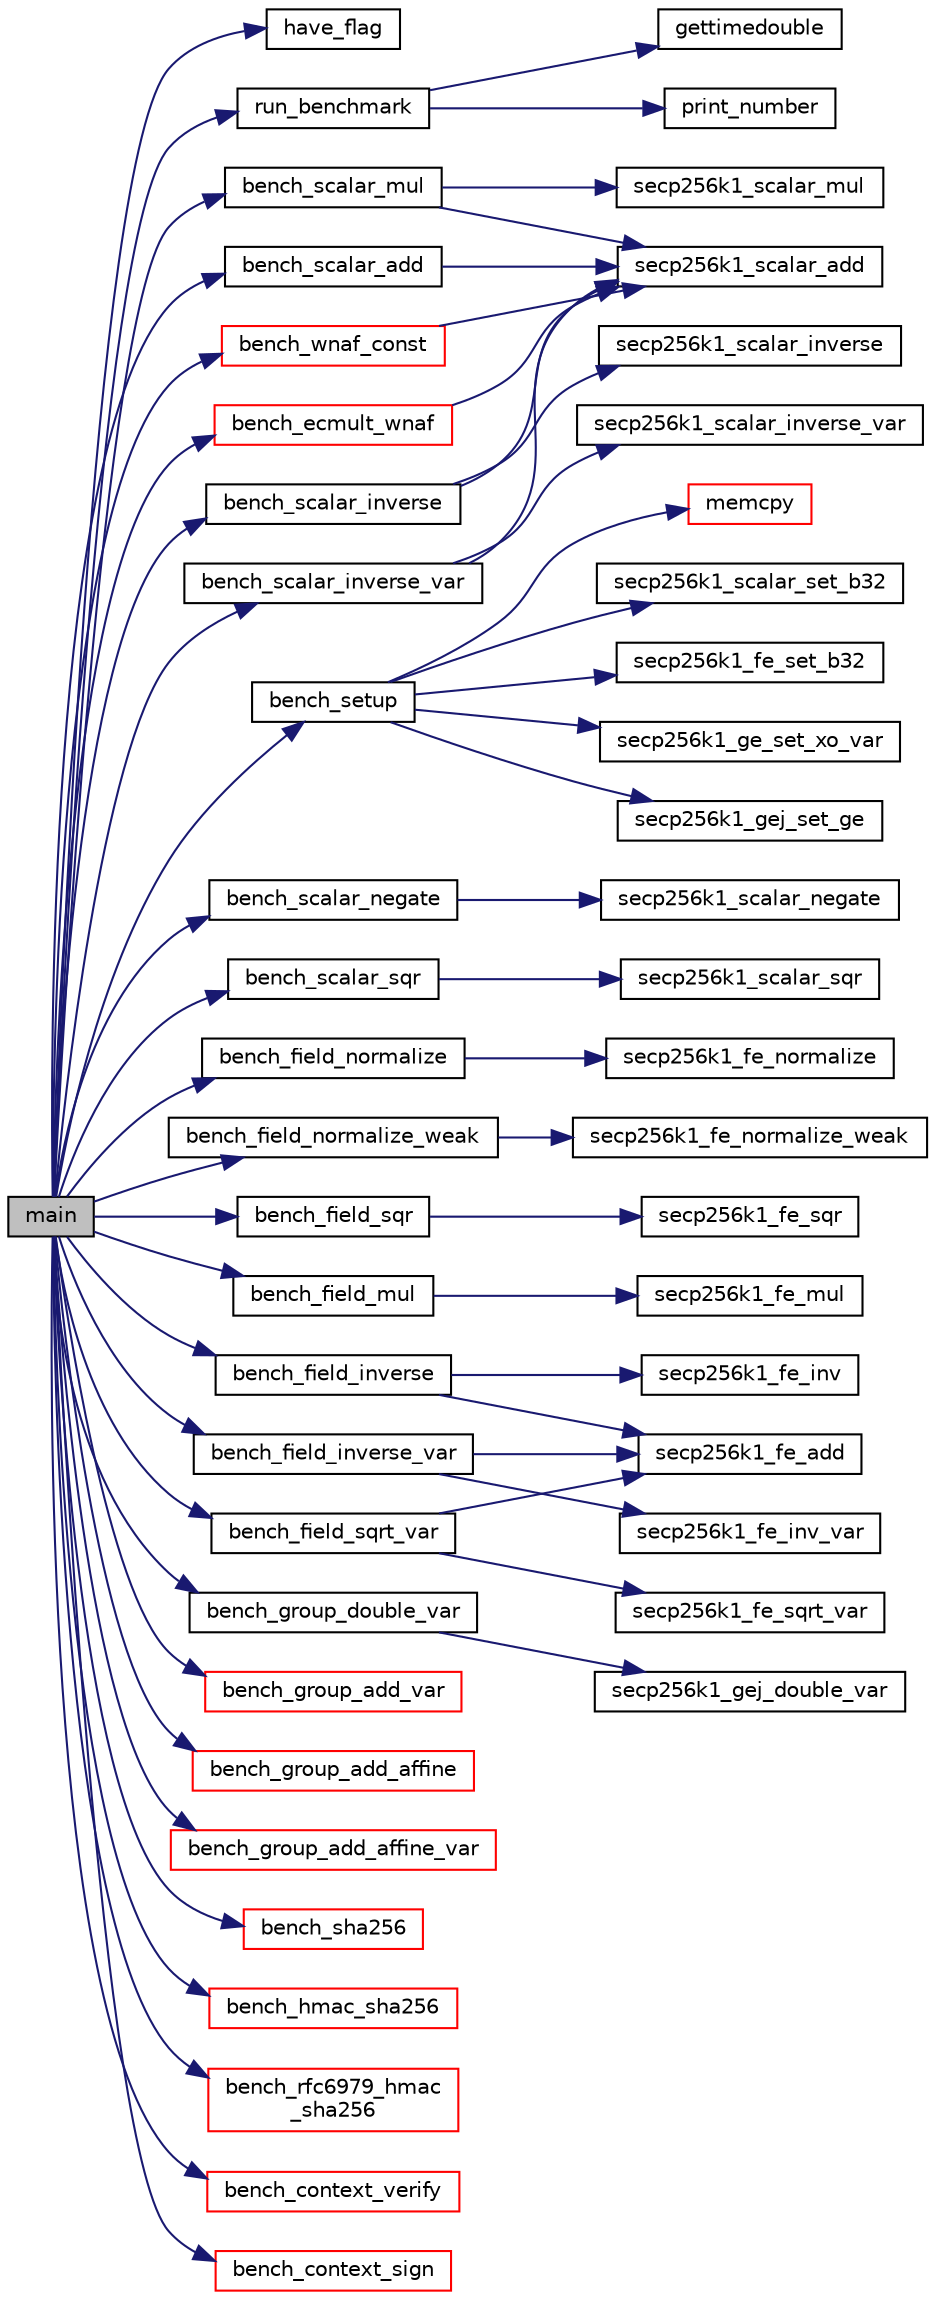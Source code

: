 digraph "main"
{
  edge [fontname="Helvetica",fontsize="10",labelfontname="Helvetica",labelfontsize="10"];
  node [fontname="Helvetica",fontsize="10",shape=record];
  rankdir="LR";
  Node151 [label="main",height=0.2,width=0.4,color="black", fillcolor="grey75", style="filled", fontcolor="black"];
  Node151 -> Node152 [color="midnightblue",fontsize="10",style="solid",fontname="Helvetica"];
  Node152 [label="have_flag",height=0.2,width=0.4,color="black", fillcolor="white", style="filled",URL="$d9/d5e/bench__internal_8c.html#a11ad6602b2858a905ba935d8002639db"];
  Node151 -> Node153 [color="midnightblue",fontsize="10",style="solid",fontname="Helvetica"];
  Node153 [label="run_benchmark",height=0.2,width=0.4,color="black", fillcolor="white", style="filled",URL="$df/df6/bench_8h.html#a62a3537c97d14006568dd6f8b2bc5472"];
  Node153 -> Node154 [color="midnightblue",fontsize="10",style="solid",fontname="Helvetica"];
  Node154 [label="gettimedouble",height=0.2,width=0.4,color="black", fillcolor="white", style="filled",URL="$df/df6/bench_8h.html#a41d54487866e6dee2a8ff6542cebf9c6"];
  Node153 -> Node155 [color="midnightblue",fontsize="10",style="solid",fontname="Helvetica"];
  Node155 [label="print_number",height=0.2,width=0.4,color="black", fillcolor="white", style="filled",URL="$df/df6/bench_8h.html#aa394e0046305c3b181f7d7cebf5f7683"];
  Node151 -> Node156 [color="midnightblue",fontsize="10",style="solid",fontname="Helvetica"];
  Node156 [label="bench_scalar_add",height=0.2,width=0.4,color="black", fillcolor="white", style="filled",URL="$d9/d5e/bench__internal_8c.html#a0b539623bdc89b13ef2b6c7652eb49ff"];
  Node156 -> Node157 [color="midnightblue",fontsize="10",style="solid",fontname="Helvetica"];
  Node157 [label="secp256k1_scalar_add",height=0.2,width=0.4,color="black", fillcolor="white", style="filled",URL="$db/d94/scalar_8h.html#a83257652850276cd74c7cdd1f9444d9c",tooltip="Add two scalars together (modulo the group order). "];
  Node151 -> Node158 [color="midnightblue",fontsize="10",style="solid",fontname="Helvetica"];
  Node158 [label="bench_setup",height=0.2,width=0.4,color="black", fillcolor="white", style="filled",URL="$d9/d5e/bench__internal_8c.html#af48be8297385d0d32de62ae12a07d55c"];
  Node158 -> Node159 [color="midnightblue",fontsize="10",style="solid",fontname="Helvetica"];
  Node159 [label="secp256k1_scalar_set_b32",height=0.2,width=0.4,color="black", fillcolor="white", style="filled",URL="$db/d94/scalar_8h.html#a25cc2d45ae1d1765d07c3313cdf46fa0",tooltip="Set a scalar from a big endian byte array. "];
  Node158 -> Node160 [color="midnightblue",fontsize="10",style="solid",fontname="Helvetica"];
  Node160 [label="secp256k1_fe_set_b32",height=0.2,width=0.4,color="black", fillcolor="white", style="filled",URL="$d5/d5a/field_8h.html#a5c86a65052e3b135919c00fe2233a43d",tooltip="Set a field element equal to 32-byte big endian value. "];
  Node158 -> Node161 [color="midnightblue",fontsize="10",style="solid",fontname="Helvetica"];
  Node161 [label="secp256k1_ge_set_xo_var",height=0.2,width=0.4,color="black", fillcolor="white", style="filled",URL="$d9/dd1/group_8h.html#a3c3d9154b093bb4ed48ba55e4c28a0b5",tooltip="Set a group element (affine) equal to the point with the given X coordinate, and given oddness for Y..."];
  Node158 -> Node162 [color="midnightblue",fontsize="10",style="solid",fontname="Helvetica"];
  Node162 [label="secp256k1_gej_set_ge",height=0.2,width=0.4,color="black", fillcolor="white", style="filled",URL="$d9/dd1/group_8h.html#ad5f813e26afb239f03e83f0e61e05498",tooltip="Set a group element (jacobian) equal to another which is given in affine coordinates. "];
  Node158 -> Node163 [color="midnightblue",fontsize="10",style="solid",fontname="Helvetica"];
  Node163 [label="memcpy",height=0.2,width=0.4,color="red", fillcolor="white", style="filled",URL="$d5/d9f/glibc__compat_8cpp.html#a0f46826ab0466591e136db24394923cf"];
  Node151 -> Node166 [color="midnightblue",fontsize="10",style="solid",fontname="Helvetica"];
  Node166 [label="bench_scalar_negate",height=0.2,width=0.4,color="black", fillcolor="white", style="filled",URL="$d9/d5e/bench__internal_8c.html#ae3fb5f28fb450096dcd04f36abfdb462"];
  Node166 -> Node167 [color="midnightblue",fontsize="10",style="solid",fontname="Helvetica"];
  Node167 [label="secp256k1_scalar_negate",height=0.2,width=0.4,color="black", fillcolor="white", style="filled",URL="$db/d94/scalar_8h.html#aa3f1c1d4536adf835ee256878c222968",tooltip="Compute the complement of a scalar (modulo the group order). "];
  Node151 -> Node168 [color="midnightblue",fontsize="10",style="solid",fontname="Helvetica"];
  Node168 [label="bench_scalar_sqr",height=0.2,width=0.4,color="black", fillcolor="white", style="filled",URL="$d9/d5e/bench__internal_8c.html#abe9892c7c25aa6262dfd2d3c8eb6cc68"];
  Node168 -> Node169 [color="midnightblue",fontsize="10",style="solid",fontname="Helvetica"];
  Node169 [label="secp256k1_scalar_sqr",height=0.2,width=0.4,color="black", fillcolor="white", style="filled",URL="$db/d94/scalar_8h.html#a2e65618baa17c59e89149a9f7e632f69",tooltip="Compute the square of a scalar (modulo the group order). "];
  Node151 -> Node170 [color="midnightblue",fontsize="10",style="solid",fontname="Helvetica"];
  Node170 [label="bench_scalar_mul",height=0.2,width=0.4,color="black", fillcolor="white", style="filled",URL="$d9/d5e/bench__internal_8c.html#a01cf2d68b95f3289092b392a96afb45f"];
  Node170 -> Node171 [color="midnightblue",fontsize="10",style="solid",fontname="Helvetica"];
  Node171 [label="secp256k1_scalar_mul",height=0.2,width=0.4,color="black", fillcolor="white", style="filled",URL="$db/d94/scalar_8h.html#a89db15f705c8eafcd10c08181523acd0",tooltip="Multiply two scalars (modulo the group order). "];
  Node170 -> Node157 [color="midnightblue",fontsize="10",style="solid",fontname="Helvetica"];
  Node151 -> Node172 [color="midnightblue",fontsize="10",style="solid",fontname="Helvetica"];
  Node172 [label="bench_scalar_inverse",height=0.2,width=0.4,color="black", fillcolor="white", style="filled",URL="$d9/d5e/bench__internal_8c.html#a3514e9903b441b8d32d09a56ea1ab203"];
  Node172 -> Node173 [color="midnightblue",fontsize="10",style="solid",fontname="Helvetica"];
  Node173 [label="secp256k1_scalar_inverse",height=0.2,width=0.4,color="black", fillcolor="white", style="filled",URL="$db/d94/scalar_8h.html#ac048cded7c9731249ada44d489a258d5",tooltip="Compute the inverse of a scalar (modulo the group order). "];
  Node172 -> Node157 [color="midnightblue",fontsize="10",style="solid",fontname="Helvetica"];
  Node151 -> Node174 [color="midnightblue",fontsize="10",style="solid",fontname="Helvetica"];
  Node174 [label="bench_scalar_inverse_var",height=0.2,width=0.4,color="black", fillcolor="white", style="filled",URL="$d9/d5e/bench__internal_8c.html#a9587e1fb40ba7e4d0c50b1d67419dd0d"];
  Node174 -> Node175 [color="midnightblue",fontsize="10",style="solid",fontname="Helvetica"];
  Node175 [label="secp256k1_scalar_inverse_var",height=0.2,width=0.4,color="black", fillcolor="white", style="filled",URL="$db/d94/scalar_8h.html#a58e84d0cabe81139df5c71759f833855",tooltip="Compute the inverse of a scalar (modulo the group order), without constant-time guarantee. "];
  Node174 -> Node157 [color="midnightblue",fontsize="10",style="solid",fontname="Helvetica"];
  Node151 -> Node176 [color="midnightblue",fontsize="10",style="solid",fontname="Helvetica"];
  Node176 [label="bench_field_normalize",height=0.2,width=0.4,color="black", fillcolor="white", style="filled",URL="$d9/d5e/bench__internal_8c.html#ac3485538e4fa9af40a4cef001232ddd3"];
  Node176 -> Node177 [color="midnightblue",fontsize="10",style="solid",fontname="Helvetica"];
  Node177 [label="secp256k1_fe_normalize",height=0.2,width=0.4,color="black", fillcolor="white", style="filled",URL="$d5/d5a/field_8h.html#a8e925e94d5a7330d2ae68f6642d0c7b9",tooltip="Field element module. "];
  Node151 -> Node178 [color="midnightblue",fontsize="10",style="solid",fontname="Helvetica"];
  Node178 [label="bench_field_normalize_weak",height=0.2,width=0.4,color="black", fillcolor="white", style="filled",URL="$d9/d5e/bench__internal_8c.html#a2c64e320d361391c4173beb301ffedd5"];
  Node178 -> Node179 [color="midnightblue",fontsize="10",style="solid",fontname="Helvetica"];
  Node179 [label="secp256k1_fe_normalize_weak",height=0.2,width=0.4,color="black", fillcolor="white", style="filled",URL="$d5/d5a/field_8h.html#a0aaec7df2f708a451a8e1f41a943d8b1",tooltip="Weakly normalize a field element: reduce it magnitude to 1, but don&#39;t fully normalize. "];
  Node151 -> Node180 [color="midnightblue",fontsize="10",style="solid",fontname="Helvetica"];
  Node180 [label="bench_field_sqr",height=0.2,width=0.4,color="black", fillcolor="white", style="filled",URL="$d9/d5e/bench__internal_8c.html#a8254149a8227aa2a8a608a2ad33bfeb0"];
  Node180 -> Node181 [color="midnightblue",fontsize="10",style="solid",fontname="Helvetica"];
  Node181 [label="secp256k1_fe_sqr",height=0.2,width=0.4,color="black", fillcolor="white", style="filled",URL="$d5/d5a/field_8h.html#a6cbe550ca5eb35e683b1c8d68d8de26b",tooltip="Sets a field element to be the square of another. "];
  Node151 -> Node182 [color="midnightblue",fontsize="10",style="solid",fontname="Helvetica"];
  Node182 [label="bench_field_mul",height=0.2,width=0.4,color="black", fillcolor="white", style="filled",URL="$d9/d5e/bench__internal_8c.html#af8408941f23caa6b2f966d5ad5a3bcf5"];
  Node182 -> Node183 [color="midnightblue",fontsize="10",style="solid",fontname="Helvetica"];
  Node183 [label="secp256k1_fe_mul",height=0.2,width=0.4,color="black", fillcolor="white", style="filled",URL="$d5/d5a/field_8h.html#a542b97d2574d9687c563d002587cf9a2",tooltip="Sets a field element to be the product of two others. "];
  Node151 -> Node184 [color="midnightblue",fontsize="10",style="solid",fontname="Helvetica"];
  Node184 [label="bench_field_inverse",height=0.2,width=0.4,color="black", fillcolor="white", style="filled",URL="$d9/d5e/bench__internal_8c.html#aadfd2513d7e62f1bea711ca496f8a3c2"];
  Node184 -> Node185 [color="midnightblue",fontsize="10",style="solid",fontname="Helvetica"];
  Node185 [label="secp256k1_fe_inv",height=0.2,width=0.4,color="black", fillcolor="white", style="filled",URL="$d5/d5a/field_8h.html#a3a071aa04ce0d88003b059c0a8ee0c0e",tooltip="Sets a field element to be the (modular) inverse of another. "];
  Node184 -> Node186 [color="midnightblue",fontsize="10",style="solid",fontname="Helvetica"];
  Node186 [label="secp256k1_fe_add",height=0.2,width=0.4,color="black", fillcolor="white", style="filled",URL="$d5/d5a/field_8h.html#a7512f80b60598e4af89c004890880fc7",tooltip="Adds a field element to another. "];
  Node151 -> Node187 [color="midnightblue",fontsize="10",style="solid",fontname="Helvetica"];
  Node187 [label="bench_field_inverse_var",height=0.2,width=0.4,color="black", fillcolor="white", style="filled",URL="$d9/d5e/bench__internal_8c.html#afe3b788c31c7bb78714db48b2d43fd60"];
  Node187 -> Node188 [color="midnightblue",fontsize="10",style="solid",fontname="Helvetica"];
  Node188 [label="secp256k1_fe_inv_var",height=0.2,width=0.4,color="black", fillcolor="white", style="filled",URL="$d5/d5a/field_8h.html#a0090ecfb39b34a8965cc16ae1feca5aa",tooltip="Potentially faster version of secp256k1_fe_inv, without constant-time guarantee. "];
  Node187 -> Node186 [color="midnightblue",fontsize="10",style="solid",fontname="Helvetica"];
  Node151 -> Node189 [color="midnightblue",fontsize="10",style="solid",fontname="Helvetica"];
  Node189 [label="bench_field_sqrt_var",height=0.2,width=0.4,color="black", fillcolor="white", style="filled",URL="$d9/d5e/bench__internal_8c.html#a886402d0f9385791697bf5de08bdccd3"];
  Node189 -> Node190 [color="midnightblue",fontsize="10",style="solid",fontname="Helvetica"];
  Node190 [label="secp256k1_fe_sqrt_var",height=0.2,width=0.4,color="black", fillcolor="white", style="filled",URL="$d5/d5a/field_8h.html#adeed9551ce946187f98c5e3d789e9575",tooltip="If a has a square root, it is computed in r and 1 is returned. "];
  Node189 -> Node186 [color="midnightblue",fontsize="10",style="solid",fontname="Helvetica"];
  Node151 -> Node191 [color="midnightblue",fontsize="10",style="solid",fontname="Helvetica"];
  Node191 [label="bench_group_double_var",height=0.2,width=0.4,color="black", fillcolor="white", style="filled",URL="$d9/d5e/bench__internal_8c.html#a2e04291c03d8680c2c4d55933e8fbe49"];
  Node191 -> Node192 [color="midnightblue",fontsize="10",style="solid",fontname="Helvetica"];
  Node192 [label="secp256k1_gej_double_var",height=0.2,width=0.4,color="black", fillcolor="white", style="filled",URL="$d9/dd1/group_8h.html#a033aa434a4d0838f649ad757dd44db46",tooltip="Set r equal to the double of a. "];
  Node151 -> Node193 [color="midnightblue",fontsize="10",style="solid",fontname="Helvetica"];
  Node193 [label="bench_group_add_var",height=0.2,width=0.4,color="red", fillcolor="white", style="filled",URL="$d9/d5e/bench__internal_8c.html#a6bedf8eeeb6567d891a777f3828b42e6"];
  Node151 -> Node195 [color="midnightblue",fontsize="10",style="solid",fontname="Helvetica"];
  Node195 [label="bench_group_add_affine",height=0.2,width=0.4,color="red", fillcolor="white", style="filled",URL="$d9/d5e/bench__internal_8c.html#a035c2e84ac8291dcfc8e3cc11c9af781"];
  Node151 -> Node197 [color="midnightblue",fontsize="10",style="solid",fontname="Helvetica"];
  Node197 [label="bench_group_add_affine_var",height=0.2,width=0.4,color="red", fillcolor="white", style="filled",URL="$d9/d5e/bench__internal_8c.html#a4964d22380325912e3235e21b5525be3"];
  Node151 -> Node199 [color="midnightblue",fontsize="10",style="solid",fontname="Helvetica"];
  Node199 [label="bench_wnaf_const",height=0.2,width=0.4,color="red", fillcolor="white", style="filled",URL="$d9/d5e/bench__internal_8c.html#a3326bba18d9522d84a82ea50974b3811"];
  Node199 -> Node157 [color="midnightblue",fontsize="10",style="solid",fontname="Helvetica"];
  Node151 -> Node208 [color="midnightblue",fontsize="10",style="solid",fontname="Helvetica"];
  Node208 [label="bench_ecmult_wnaf",height=0.2,width=0.4,color="red", fillcolor="white", style="filled",URL="$d9/d5e/bench__internal_8c.html#ac942d1b5df119c9d41304dfa566ddea5"];
  Node208 -> Node157 [color="midnightblue",fontsize="10",style="solid",fontname="Helvetica"];
  Node151 -> Node212 [color="midnightblue",fontsize="10",style="solid",fontname="Helvetica"];
  Node212 [label="bench_sha256",height=0.2,width=0.4,color="red", fillcolor="white", style="filled",URL="$d9/d5e/bench__internal_8c.html#ac8924b9ed09efcfbc1fd3c0039188d46"];
  Node151 -> Node216 [color="midnightblue",fontsize="10",style="solid",fontname="Helvetica"];
  Node216 [label="bench_hmac_sha256",height=0.2,width=0.4,color="red", fillcolor="white", style="filled",URL="$d9/d5e/bench__internal_8c.html#a85fea17693c6843a3b0c33b693736d15"];
  Node151 -> Node220 [color="midnightblue",fontsize="10",style="solid",fontname="Helvetica"];
  Node220 [label="bench_rfc6979_hmac\l_sha256",height=0.2,width=0.4,color="red", fillcolor="white", style="filled",URL="$d9/d5e/bench__internal_8c.html#a6dca5af2be4140aa38f95f36baab0014"];
  Node151 -> Node223 [color="midnightblue",fontsize="10",style="solid",fontname="Helvetica"];
  Node223 [label="bench_context_verify",height=0.2,width=0.4,color="red", fillcolor="white", style="filled",URL="$d9/d5e/bench__internal_8c.html#a0267a6fcf26df5e2625c0f93eed876a9"];
  Node151 -> Node234 [color="midnightblue",fontsize="10",style="solid",fontname="Helvetica"];
  Node234 [label="bench_context_sign",height=0.2,width=0.4,color="red", fillcolor="white", style="filled",URL="$d9/d5e/bench__internal_8c.html#a0d6ae07fc12e8c74ebdcb49871cbfc0e"];
}
